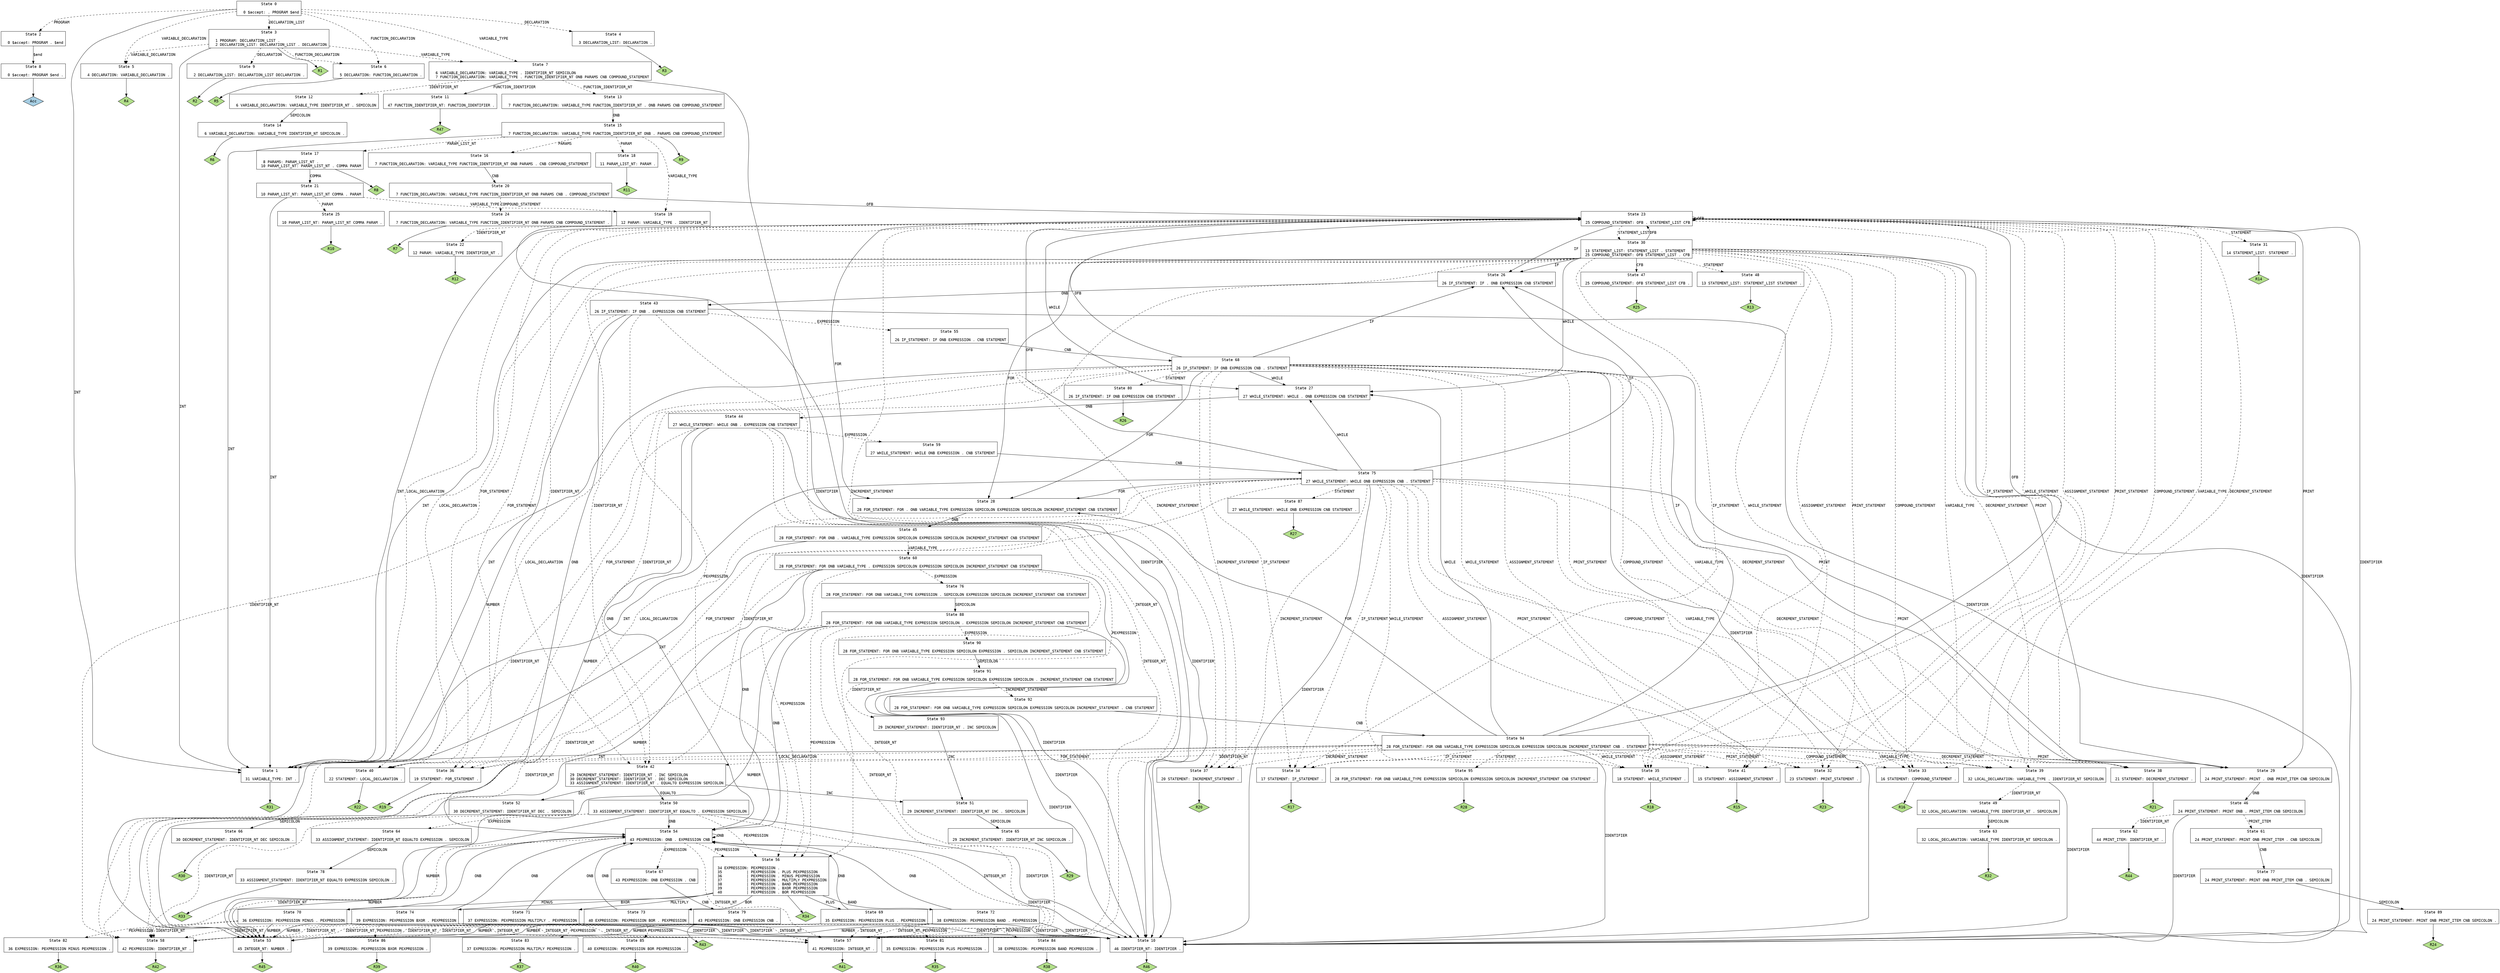// Generated by GNU Bison 3.5.1.
// Report bugs to <bug-bison@gnu.org>.
// Home page: <https://www.gnu.org/software/bison/>.

digraph "yacc.y"
{
  node [fontname = courier, shape = box, colorscheme = paired6]
  edge [fontname = courier]

  0 [label="State 0\n\l  0 $accept: . PROGRAM $end\l"]
  0 -> 1 [style=solid label="INT"]
  0 -> 2 [style=dashed label="PROGRAM"]
  0 -> 3 [style=dashed label="DECLARATION_LIST"]
  0 -> 4 [style=dashed label="DECLARATION"]
  0 -> 5 [style=dashed label="VARIABLE_DECLARATION"]
  0 -> 6 [style=dashed label="FUNCTION_DECLARATION"]
  0 -> 7 [style=dashed label="VARIABLE_TYPE"]
  1 [label="State 1\n\l 31 VARIABLE_TYPE: INT .\l"]
  1 -> "1R31" [style=solid]
 "1R31" [label="R31", fillcolor=3, shape=diamond, style=filled]
  2 [label="State 2\n\l  0 $accept: PROGRAM . $end\l"]
  2 -> 8 [style=solid label="$end"]
  3 [label="State 3\n\l  1 PROGRAM: DECLARATION_LIST .\l  2 DECLARATION_LIST: DECLARATION_LIST . DECLARATION\l"]
  3 -> 1 [style=solid label="INT"]
  3 -> 9 [style=dashed label="DECLARATION"]
  3 -> 5 [style=dashed label="VARIABLE_DECLARATION"]
  3 -> 6 [style=dashed label="FUNCTION_DECLARATION"]
  3 -> 7 [style=dashed label="VARIABLE_TYPE"]
  3 -> "3R1" [style=solid]
 "3R1" [label="R1", fillcolor=3, shape=diamond, style=filled]
  4 [label="State 4\n\l  3 DECLARATION_LIST: DECLARATION .\l"]
  4 -> "4R3" [style=solid]
 "4R3" [label="R3", fillcolor=3, shape=diamond, style=filled]
  5 [label="State 5\n\l  4 DECLARATION: VARIABLE_DECLARATION .\l"]
  5 -> "5R4" [style=solid]
 "5R4" [label="R4", fillcolor=3, shape=diamond, style=filled]
  6 [label="State 6\n\l  5 DECLARATION: FUNCTION_DECLARATION .\l"]
  6 -> "6R5" [style=solid]
 "6R5" [label="R5", fillcolor=3, shape=diamond, style=filled]
  7 [label="State 7\n\l  6 VARIABLE_DECLARATION: VARIABLE_TYPE . IDENTIFIER_NT SEMICOLON\l  7 FUNCTION_DECLARATION: VARIABLE_TYPE . FUNCTION_IDENTIFIER_NT ONB PARAMS CNB COMPOUND_STATEMENT\l"]
  7 -> 10 [style=solid label="IDENTIFIER"]
  7 -> 11 [style=solid label="FUNCTION_IDENTIFIER"]
  7 -> 12 [style=dashed label="IDENTIFIER_NT"]
  7 -> 13 [style=dashed label="FUNCTION_IDENTIFIER_NT"]
  8 [label="State 8\n\l  0 $accept: PROGRAM $end .\l"]
  8 -> "8R0" [style=solid]
 "8R0" [label="Acc", fillcolor=1, shape=diamond, style=filled]
  9 [label="State 9\n\l  2 DECLARATION_LIST: DECLARATION_LIST DECLARATION .\l"]
  9 -> "9R2" [style=solid]
 "9R2" [label="R2", fillcolor=3, shape=diamond, style=filled]
  10 [label="State 10\n\l 46 IDENTIFIER_NT: IDENTIFIER .\l"]
  10 -> "10R46" [style=solid]
 "10R46" [label="R46", fillcolor=3, shape=diamond, style=filled]
  11 [label="State 11\n\l 47 FUNCTION_IDENTIFIER_NT: FUNCTION_IDENTIFIER .\l"]
  11 -> "11R47" [style=solid]
 "11R47" [label="R47", fillcolor=3, shape=diamond, style=filled]
  12 [label="State 12\n\l  6 VARIABLE_DECLARATION: VARIABLE_TYPE IDENTIFIER_NT . SEMICOLON\l"]
  12 -> 14 [style=solid label="SEMICOLON"]
  13 [label="State 13\n\l  7 FUNCTION_DECLARATION: VARIABLE_TYPE FUNCTION_IDENTIFIER_NT . ONB PARAMS CNB COMPOUND_STATEMENT\l"]
  13 -> 15 [style=solid label="ONB"]
  14 [label="State 14\n\l  6 VARIABLE_DECLARATION: VARIABLE_TYPE IDENTIFIER_NT SEMICOLON .\l"]
  14 -> "14R6" [style=solid]
 "14R6" [label="R6", fillcolor=3, shape=diamond, style=filled]
  15 [label="State 15\n\l  7 FUNCTION_DECLARATION: VARIABLE_TYPE FUNCTION_IDENTIFIER_NT ONB . PARAMS CNB COMPOUND_STATEMENT\l"]
  15 -> 1 [style=solid label="INT"]
  15 -> 16 [style=dashed label="PARAMS"]
  15 -> 17 [style=dashed label="PARAM_LIST_NT"]
  15 -> 18 [style=dashed label="PARAM"]
  15 -> 19 [style=dashed label="VARIABLE_TYPE"]
  15 -> "15R9" [style=solid]
 "15R9" [label="R9", fillcolor=3, shape=diamond, style=filled]
  16 [label="State 16\n\l  7 FUNCTION_DECLARATION: VARIABLE_TYPE FUNCTION_IDENTIFIER_NT ONB PARAMS . CNB COMPOUND_STATEMENT\l"]
  16 -> 20 [style=solid label="CNB"]
  17 [label="State 17\n\l  8 PARAMS: PARAM_LIST_NT .\l 10 PARAM_LIST_NT: PARAM_LIST_NT . COMMA PARAM\l"]
  17 -> 21 [style=solid label="COMMA"]
  17 -> "17R8" [style=solid]
 "17R8" [label="R8", fillcolor=3, shape=diamond, style=filled]
  18 [label="State 18\n\l 11 PARAM_LIST_NT: PARAM .\l"]
  18 -> "18R11" [style=solid]
 "18R11" [label="R11", fillcolor=3, shape=diamond, style=filled]
  19 [label="State 19\n\l 12 PARAM: VARIABLE_TYPE . IDENTIFIER_NT\l"]
  19 -> 10 [style=solid label="IDENTIFIER"]
  19 -> 22 [style=dashed label="IDENTIFIER_NT"]
  20 [label="State 20\n\l  7 FUNCTION_DECLARATION: VARIABLE_TYPE FUNCTION_IDENTIFIER_NT ONB PARAMS CNB . COMPOUND_STATEMENT\l"]
  20 -> 23 [style=solid label="OFB"]
  20 -> 24 [style=dashed label="COMPOUND_STATEMENT"]
  21 [label="State 21\n\l 10 PARAM_LIST_NT: PARAM_LIST_NT COMMA . PARAM\l"]
  21 -> 1 [style=solid label="INT"]
  21 -> 25 [style=dashed label="PARAM"]
  21 -> 19 [style=dashed label="VARIABLE_TYPE"]
  22 [label="State 22\n\l 12 PARAM: VARIABLE_TYPE IDENTIFIER_NT .\l"]
  22 -> "22R12" [style=solid]
 "22R12" [label="R12", fillcolor=3, shape=diamond, style=filled]
  23 [label="State 23\n\l 25 COMPOUND_STATEMENT: OFB . STATEMENT_LIST CFB\l"]
  23 -> 1 [style=solid label="INT"]
  23 -> 10 [style=solid label="IDENTIFIER"]
  23 -> 23 [style=solid label="OFB"]
  23 -> 26 [style=solid label="IF"]
  23 -> 27 [style=solid label="WHILE"]
  23 -> 28 [style=solid label="FOR"]
  23 -> 29 [style=solid label="PRINT"]
  23 -> 30 [style=dashed label="STATEMENT_LIST"]
  23 -> 31 [style=dashed label="STATEMENT"]
  23 -> 32 [style=dashed label="PRINT_STATEMENT"]
  23 -> 33 [style=dashed label="COMPOUND_STATEMENT"]
  23 -> 34 [style=dashed label="IF_STATEMENT"]
  23 -> 35 [style=dashed label="WHILE_STATEMENT"]
  23 -> 36 [style=dashed label="FOR_STATEMENT"]
  23 -> 37 [style=dashed label="INCREMENT_STATEMENT"]
  23 -> 38 [style=dashed label="DECREMENT_STATEMENT"]
  23 -> 39 [style=dashed label="VARIABLE_TYPE"]
  23 -> 40 [style=dashed label="LOCAL_DECLARATION"]
  23 -> 41 [style=dashed label="ASSIGNMENT_STATEMENT"]
  23 -> 42 [style=dashed label="IDENTIFIER_NT"]
  24 [label="State 24\n\l  7 FUNCTION_DECLARATION: VARIABLE_TYPE FUNCTION_IDENTIFIER_NT ONB PARAMS CNB COMPOUND_STATEMENT .\l"]
  24 -> "24R7" [style=solid]
 "24R7" [label="R7", fillcolor=3, shape=diamond, style=filled]
  25 [label="State 25\n\l 10 PARAM_LIST_NT: PARAM_LIST_NT COMMA PARAM .\l"]
  25 -> "25R10" [style=solid]
 "25R10" [label="R10", fillcolor=3, shape=diamond, style=filled]
  26 [label="State 26\n\l 26 IF_STATEMENT: IF . ONB EXPRESSION CNB STATEMENT\l"]
  26 -> 43 [style=solid label="ONB"]
  27 [label="State 27\n\l 27 WHILE_STATEMENT: WHILE . ONB EXPRESSION CNB STATEMENT\l"]
  27 -> 44 [style=solid label="ONB"]
  28 [label="State 28\n\l 28 FOR_STATEMENT: FOR . ONB VARIABLE_TYPE EXPRESSION SEMICOLON EXPRESSION SEMICOLON INCREMENT_STATEMENT CNB STATEMENT\l"]
  28 -> 45 [style=solid label="ONB"]
  29 [label="State 29\n\l 24 PRINT_STATEMENT: PRINT . ONB PRINT_ITEM CNB SEMICOLON\l"]
  29 -> 46 [style=solid label="ONB"]
  30 [label="State 30\n\l 13 STATEMENT_LIST: STATEMENT_LIST . STATEMENT\l 25 COMPOUND_STATEMENT: OFB STATEMENT_LIST . CFB\l"]
  30 -> 1 [style=solid label="INT"]
  30 -> 10 [style=solid label="IDENTIFIER"]
  30 -> 23 [style=solid label="OFB"]
  30 -> 47 [style=solid label="CFB"]
  30 -> 26 [style=solid label="IF"]
  30 -> 27 [style=solid label="WHILE"]
  30 -> 28 [style=solid label="FOR"]
  30 -> 29 [style=solid label="PRINT"]
  30 -> 48 [style=dashed label="STATEMENT"]
  30 -> 32 [style=dashed label="PRINT_STATEMENT"]
  30 -> 33 [style=dashed label="COMPOUND_STATEMENT"]
  30 -> 34 [style=dashed label="IF_STATEMENT"]
  30 -> 35 [style=dashed label="WHILE_STATEMENT"]
  30 -> 36 [style=dashed label="FOR_STATEMENT"]
  30 -> 37 [style=dashed label="INCREMENT_STATEMENT"]
  30 -> 38 [style=dashed label="DECREMENT_STATEMENT"]
  30 -> 39 [style=dashed label="VARIABLE_TYPE"]
  30 -> 40 [style=dashed label="LOCAL_DECLARATION"]
  30 -> 41 [style=dashed label="ASSIGNMENT_STATEMENT"]
  30 -> 42 [style=dashed label="IDENTIFIER_NT"]
  31 [label="State 31\n\l 14 STATEMENT_LIST: STATEMENT .\l"]
  31 -> "31R14" [style=solid]
 "31R14" [label="R14", fillcolor=3, shape=diamond, style=filled]
  32 [label="State 32\n\l 23 STATEMENT: PRINT_STATEMENT .\l"]
  32 -> "32R23" [style=solid]
 "32R23" [label="R23", fillcolor=3, shape=diamond, style=filled]
  33 [label="State 33\n\l 16 STATEMENT: COMPOUND_STATEMENT .\l"]
  33 -> "33R16" [style=solid]
 "33R16" [label="R16", fillcolor=3, shape=diamond, style=filled]
  34 [label="State 34\n\l 17 STATEMENT: IF_STATEMENT .\l"]
  34 -> "34R17" [style=solid]
 "34R17" [label="R17", fillcolor=3, shape=diamond, style=filled]
  35 [label="State 35\n\l 18 STATEMENT: WHILE_STATEMENT .\l"]
  35 -> "35R18" [style=solid]
 "35R18" [label="R18", fillcolor=3, shape=diamond, style=filled]
  36 [label="State 36\n\l 19 STATEMENT: FOR_STATEMENT .\l"]
  36 -> "36R19" [style=solid]
 "36R19" [label="R19", fillcolor=3, shape=diamond, style=filled]
  37 [label="State 37\n\l 20 STATEMENT: INCREMENT_STATEMENT .\l"]
  37 -> "37R20" [style=solid]
 "37R20" [label="R20", fillcolor=3, shape=diamond, style=filled]
  38 [label="State 38\n\l 21 STATEMENT: DECREMENT_STATEMENT .\l"]
  38 -> "38R21" [style=solid]
 "38R21" [label="R21", fillcolor=3, shape=diamond, style=filled]
  39 [label="State 39\n\l 32 LOCAL_DECLARATION: VARIABLE_TYPE . IDENTIFIER_NT SEMICOLON\l"]
  39 -> 10 [style=solid label="IDENTIFIER"]
  39 -> 49 [style=dashed label="IDENTIFIER_NT"]
  40 [label="State 40\n\l 22 STATEMENT: LOCAL_DECLARATION .\l"]
  40 -> "40R22" [style=solid]
 "40R22" [label="R22", fillcolor=3, shape=diamond, style=filled]
  41 [label="State 41\n\l 15 STATEMENT: ASSIGNMENT_STATEMENT .\l"]
  41 -> "41R15" [style=solid]
 "41R15" [label="R15", fillcolor=3, shape=diamond, style=filled]
  42 [label="State 42\n\l 29 INCREMENT_STATEMENT: IDENTIFIER_NT . INC SEMICOLON\l 30 DECREMENT_STATEMENT: IDENTIFIER_NT . DEC SEMICOLON\l 33 ASSIGNMENT_STATEMENT: IDENTIFIER_NT . EQUALTO EXPRESSION SEMICOLON\l"]
  42 -> 50 [style=solid label="EQUALTO"]
  42 -> 51 [style=solid label="INC"]
  42 -> 52 [style=solid label="DEC"]
  43 [label="State 43\n\l 26 IF_STATEMENT: IF ONB . EXPRESSION CNB STATEMENT\l"]
  43 -> 10 [style=solid label="IDENTIFIER"]
  43 -> 53 [style=solid label="NUMBER"]
  43 -> 54 [style=solid label="ONB"]
  43 -> 55 [style=dashed label="EXPRESSION"]
  43 -> 56 [style=dashed label="PEXPRESSION"]
  43 -> 57 [style=dashed label="INTEGER_NT"]
  43 -> 58 [style=dashed label="IDENTIFIER_NT"]
  44 [label="State 44\n\l 27 WHILE_STATEMENT: WHILE ONB . EXPRESSION CNB STATEMENT\l"]
  44 -> 10 [style=solid label="IDENTIFIER"]
  44 -> 53 [style=solid label="NUMBER"]
  44 -> 54 [style=solid label="ONB"]
  44 -> 59 [style=dashed label="EXPRESSION"]
  44 -> 56 [style=dashed label="PEXPRESSION"]
  44 -> 57 [style=dashed label="INTEGER_NT"]
  44 -> 58 [style=dashed label="IDENTIFIER_NT"]
  45 [label="State 45\n\l 28 FOR_STATEMENT: FOR ONB . VARIABLE_TYPE EXPRESSION SEMICOLON EXPRESSION SEMICOLON INCREMENT_STATEMENT CNB STATEMENT\l"]
  45 -> 1 [style=solid label="INT"]
  45 -> 60 [style=dashed label="VARIABLE_TYPE"]
  46 [label="State 46\n\l 24 PRINT_STATEMENT: PRINT ONB . PRINT_ITEM CNB SEMICOLON\l"]
  46 -> 10 [style=solid label="IDENTIFIER"]
  46 -> 61 [style=dashed label="PRINT_ITEM"]
  46 -> 62 [style=dashed label="IDENTIFIER_NT"]
  47 [label="State 47\n\l 25 COMPOUND_STATEMENT: OFB STATEMENT_LIST CFB .\l"]
  47 -> "47R25" [style=solid]
 "47R25" [label="R25", fillcolor=3, shape=diamond, style=filled]
  48 [label="State 48\n\l 13 STATEMENT_LIST: STATEMENT_LIST STATEMENT .\l"]
  48 -> "48R13" [style=solid]
 "48R13" [label="R13", fillcolor=3, shape=diamond, style=filled]
  49 [label="State 49\n\l 32 LOCAL_DECLARATION: VARIABLE_TYPE IDENTIFIER_NT . SEMICOLON\l"]
  49 -> 63 [style=solid label="SEMICOLON"]
  50 [label="State 50\n\l 33 ASSIGNMENT_STATEMENT: IDENTIFIER_NT EQUALTO . EXPRESSION SEMICOLON\l"]
  50 -> 10 [style=solid label="IDENTIFIER"]
  50 -> 53 [style=solid label="NUMBER"]
  50 -> 54 [style=solid label="ONB"]
  50 -> 64 [style=dashed label="EXPRESSION"]
  50 -> 56 [style=dashed label="PEXPRESSION"]
  50 -> 57 [style=dashed label="INTEGER_NT"]
  50 -> 58 [style=dashed label="IDENTIFIER_NT"]
  51 [label="State 51\n\l 29 INCREMENT_STATEMENT: IDENTIFIER_NT INC . SEMICOLON\l"]
  51 -> 65 [style=solid label="SEMICOLON"]
  52 [label="State 52\n\l 30 DECREMENT_STATEMENT: IDENTIFIER_NT DEC . SEMICOLON\l"]
  52 -> 66 [style=solid label="SEMICOLON"]
  53 [label="State 53\n\l 45 INTEGER_NT: NUMBER .\l"]
  53 -> "53R45" [style=solid]
 "53R45" [label="R45", fillcolor=3, shape=diamond, style=filled]
  54 [label="State 54\n\l 43 PEXPRESSION: ONB . EXPRESSION CNB\l"]
  54 -> 10 [style=solid label="IDENTIFIER"]
  54 -> 53 [style=solid label="NUMBER"]
  54 -> 54 [style=solid label="ONB"]
  54 -> 67 [style=dashed label="EXPRESSION"]
  54 -> 56 [style=dashed label="PEXPRESSION"]
  54 -> 57 [style=dashed label="INTEGER_NT"]
  54 -> 58 [style=dashed label="IDENTIFIER_NT"]
  55 [label="State 55\n\l 26 IF_STATEMENT: IF ONB EXPRESSION . CNB STATEMENT\l"]
  55 -> 68 [style=solid label="CNB"]
  56 [label="State 56\n\l 34 EXPRESSION: PEXPRESSION .\l 35           | PEXPRESSION . PLUS PEXPRESSION\l 36           | PEXPRESSION . MINUS PEXPRESSION\l 37           | PEXPRESSION . MULTIPLY PEXPRESSION\l 38           | PEXPRESSION . BAND PEXPRESSION\l 39           | PEXPRESSION . BXOR PEXPRESSION\l 40           | PEXPRESSION . BOR PEXPRESSION\l"]
  56 -> 69 [style=solid label="PLUS"]
  56 -> 70 [style=solid label="MINUS"]
  56 -> 71 [style=solid label="MULTIPLY"]
  56 -> 72 [style=solid label="BAND"]
  56 -> 73 [style=solid label="BOR"]
  56 -> 74 [style=solid label="BXOR"]
  56 -> "56R34" [style=solid]
 "56R34" [label="R34", fillcolor=3, shape=diamond, style=filled]
  57 [label="State 57\n\l 41 PEXPRESSION: INTEGER_NT .\l"]
  57 -> "57R41" [style=solid]
 "57R41" [label="R41", fillcolor=3, shape=diamond, style=filled]
  58 [label="State 58\n\l 42 PEXPRESSION: IDENTIFIER_NT .\l"]
  58 -> "58R42" [style=solid]
 "58R42" [label="R42", fillcolor=3, shape=diamond, style=filled]
  59 [label="State 59\n\l 27 WHILE_STATEMENT: WHILE ONB EXPRESSION . CNB STATEMENT\l"]
  59 -> 75 [style=solid label="CNB"]
  60 [label="State 60\n\l 28 FOR_STATEMENT: FOR ONB VARIABLE_TYPE . EXPRESSION SEMICOLON EXPRESSION SEMICOLON INCREMENT_STATEMENT CNB STATEMENT\l"]
  60 -> 10 [style=solid label="IDENTIFIER"]
  60 -> 53 [style=solid label="NUMBER"]
  60 -> 54 [style=solid label="ONB"]
  60 -> 76 [style=dashed label="EXPRESSION"]
  60 -> 56 [style=dashed label="PEXPRESSION"]
  60 -> 57 [style=dashed label="INTEGER_NT"]
  60 -> 58 [style=dashed label="IDENTIFIER_NT"]
  61 [label="State 61\n\l 24 PRINT_STATEMENT: PRINT ONB PRINT_ITEM . CNB SEMICOLON\l"]
  61 -> 77 [style=solid label="CNB"]
  62 [label="State 62\n\l 44 PRINT_ITEM: IDENTIFIER_NT .\l"]
  62 -> "62R44" [style=solid]
 "62R44" [label="R44", fillcolor=3, shape=diamond, style=filled]
  63 [label="State 63\n\l 32 LOCAL_DECLARATION: VARIABLE_TYPE IDENTIFIER_NT SEMICOLON .\l"]
  63 -> "63R32" [style=solid]
 "63R32" [label="R32", fillcolor=3, shape=diamond, style=filled]
  64 [label="State 64\n\l 33 ASSIGNMENT_STATEMENT: IDENTIFIER_NT EQUALTO EXPRESSION . SEMICOLON\l"]
  64 -> 78 [style=solid label="SEMICOLON"]
  65 [label="State 65\n\l 29 INCREMENT_STATEMENT: IDENTIFIER_NT INC SEMICOLON .\l"]
  65 -> "65R29" [style=solid]
 "65R29" [label="R29", fillcolor=3, shape=diamond, style=filled]
  66 [label="State 66\n\l 30 DECREMENT_STATEMENT: IDENTIFIER_NT DEC SEMICOLON .\l"]
  66 -> "66R30" [style=solid]
 "66R30" [label="R30", fillcolor=3, shape=diamond, style=filled]
  67 [label="State 67\n\l 43 PEXPRESSION: ONB EXPRESSION . CNB\l"]
  67 -> 79 [style=solid label="CNB"]
  68 [label="State 68\n\l 26 IF_STATEMENT: IF ONB EXPRESSION CNB . STATEMENT\l"]
  68 -> 1 [style=solid label="INT"]
  68 -> 10 [style=solid label="IDENTIFIER"]
  68 -> 23 [style=solid label="OFB"]
  68 -> 26 [style=solid label="IF"]
  68 -> 27 [style=solid label="WHILE"]
  68 -> 28 [style=solid label="FOR"]
  68 -> 29 [style=solid label="PRINT"]
  68 -> 80 [style=dashed label="STATEMENT"]
  68 -> 32 [style=dashed label="PRINT_STATEMENT"]
  68 -> 33 [style=dashed label="COMPOUND_STATEMENT"]
  68 -> 34 [style=dashed label="IF_STATEMENT"]
  68 -> 35 [style=dashed label="WHILE_STATEMENT"]
  68 -> 36 [style=dashed label="FOR_STATEMENT"]
  68 -> 37 [style=dashed label="INCREMENT_STATEMENT"]
  68 -> 38 [style=dashed label="DECREMENT_STATEMENT"]
  68 -> 39 [style=dashed label="VARIABLE_TYPE"]
  68 -> 40 [style=dashed label="LOCAL_DECLARATION"]
  68 -> 41 [style=dashed label="ASSIGNMENT_STATEMENT"]
  68 -> 42 [style=dashed label="IDENTIFIER_NT"]
  69 [label="State 69\n\l 35 EXPRESSION: PEXPRESSION PLUS . PEXPRESSION\l"]
  69 -> 10 [style=solid label="IDENTIFIER"]
  69 -> 53 [style=solid label="NUMBER"]
  69 -> 54 [style=solid label="ONB"]
  69 -> 81 [style=dashed label="PEXPRESSION"]
  69 -> 57 [style=dashed label="INTEGER_NT"]
  69 -> 58 [style=dashed label="IDENTIFIER_NT"]
  70 [label="State 70\n\l 36 EXPRESSION: PEXPRESSION MINUS . PEXPRESSION\l"]
  70 -> 10 [style=solid label="IDENTIFIER"]
  70 -> 53 [style=solid label="NUMBER"]
  70 -> 54 [style=solid label="ONB"]
  70 -> 82 [style=dashed label="PEXPRESSION"]
  70 -> 57 [style=dashed label="INTEGER_NT"]
  70 -> 58 [style=dashed label="IDENTIFIER_NT"]
  71 [label="State 71\n\l 37 EXPRESSION: PEXPRESSION MULTIPLY . PEXPRESSION\l"]
  71 -> 10 [style=solid label="IDENTIFIER"]
  71 -> 53 [style=solid label="NUMBER"]
  71 -> 54 [style=solid label="ONB"]
  71 -> 83 [style=dashed label="PEXPRESSION"]
  71 -> 57 [style=dashed label="INTEGER_NT"]
  71 -> 58 [style=dashed label="IDENTIFIER_NT"]
  72 [label="State 72\n\l 38 EXPRESSION: PEXPRESSION BAND . PEXPRESSION\l"]
  72 -> 10 [style=solid label="IDENTIFIER"]
  72 -> 53 [style=solid label="NUMBER"]
  72 -> 54 [style=solid label="ONB"]
  72 -> 84 [style=dashed label="PEXPRESSION"]
  72 -> 57 [style=dashed label="INTEGER_NT"]
  72 -> 58 [style=dashed label="IDENTIFIER_NT"]
  73 [label="State 73\n\l 40 EXPRESSION: PEXPRESSION BOR . PEXPRESSION\l"]
  73 -> 10 [style=solid label="IDENTIFIER"]
  73 -> 53 [style=solid label="NUMBER"]
  73 -> 54 [style=solid label="ONB"]
  73 -> 85 [style=dashed label="PEXPRESSION"]
  73 -> 57 [style=dashed label="INTEGER_NT"]
  73 -> 58 [style=dashed label="IDENTIFIER_NT"]
  74 [label="State 74\n\l 39 EXPRESSION: PEXPRESSION BXOR . PEXPRESSION\l"]
  74 -> 10 [style=solid label="IDENTIFIER"]
  74 -> 53 [style=solid label="NUMBER"]
  74 -> 54 [style=solid label="ONB"]
  74 -> 86 [style=dashed label="PEXPRESSION"]
  74 -> 57 [style=dashed label="INTEGER_NT"]
  74 -> 58 [style=dashed label="IDENTIFIER_NT"]
  75 [label="State 75\n\l 27 WHILE_STATEMENT: WHILE ONB EXPRESSION CNB . STATEMENT\l"]
  75 -> 1 [style=solid label="INT"]
  75 -> 10 [style=solid label="IDENTIFIER"]
  75 -> 23 [style=solid label="OFB"]
  75 -> 26 [style=solid label="IF"]
  75 -> 27 [style=solid label="WHILE"]
  75 -> 28 [style=solid label="FOR"]
  75 -> 29 [style=solid label="PRINT"]
  75 -> 87 [style=dashed label="STATEMENT"]
  75 -> 32 [style=dashed label="PRINT_STATEMENT"]
  75 -> 33 [style=dashed label="COMPOUND_STATEMENT"]
  75 -> 34 [style=dashed label="IF_STATEMENT"]
  75 -> 35 [style=dashed label="WHILE_STATEMENT"]
  75 -> 36 [style=dashed label="FOR_STATEMENT"]
  75 -> 37 [style=dashed label="INCREMENT_STATEMENT"]
  75 -> 38 [style=dashed label="DECREMENT_STATEMENT"]
  75 -> 39 [style=dashed label="VARIABLE_TYPE"]
  75 -> 40 [style=dashed label="LOCAL_DECLARATION"]
  75 -> 41 [style=dashed label="ASSIGNMENT_STATEMENT"]
  75 -> 42 [style=dashed label="IDENTIFIER_NT"]
  76 [label="State 76\n\l 28 FOR_STATEMENT: FOR ONB VARIABLE_TYPE EXPRESSION . SEMICOLON EXPRESSION SEMICOLON INCREMENT_STATEMENT CNB STATEMENT\l"]
  76 -> 88 [style=solid label="SEMICOLON"]
  77 [label="State 77\n\l 24 PRINT_STATEMENT: PRINT ONB PRINT_ITEM CNB . SEMICOLON\l"]
  77 -> 89 [style=solid label="SEMICOLON"]
  78 [label="State 78\n\l 33 ASSIGNMENT_STATEMENT: IDENTIFIER_NT EQUALTO EXPRESSION SEMICOLON .\l"]
  78 -> "78R33" [style=solid]
 "78R33" [label="R33", fillcolor=3, shape=diamond, style=filled]
  79 [label="State 79\n\l 43 PEXPRESSION: ONB EXPRESSION CNB .\l"]
  79 -> "79R43" [style=solid]
 "79R43" [label="R43", fillcolor=3, shape=diamond, style=filled]
  80 [label="State 80\n\l 26 IF_STATEMENT: IF ONB EXPRESSION CNB STATEMENT .\l"]
  80 -> "80R26" [style=solid]
 "80R26" [label="R26", fillcolor=3, shape=diamond, style=filled]
  81 [label="State 81\n\l 35 EXPRESSION: PEXPRESSION PLUS PEXPRESSION .\l"]
  81 -> "81R35" [style=solid]
 "81R35" [label="R35", fillcolor=3, shape=diamond, style=filled]
  82 [label="State 82\n\l 36 EXPRESSION: PEXPRESSION MINUS PEXPRESSION .\l"]
  82 -> "82R36" [style=solid]
 "82R36" [label="R36", fillcolor=3, shape=diamond, style=filled]
  83 [label="State 83\n\l 37 EXPRESSION: PEXPRESSION MULTIPLY PEXPRESSION .\l"]
  83 -> "83R37" [style=solid]
 "83R37" [label="R37", fillcolor=3, shape=diamond, style=filled]
  84 [label="State 84\n\l 38 EXPRESSION: PEXPRESSION BAND PEXPRESSION .\l"]
  84 -> "84R38" [style=solid]
 "84R38" [label="R38", fillcolor=3, shape=diamond, style=filled]
  85 [label="State 85\n\l 40 EXPRESSION: PEXPRESSION BOR PEXPRESSION .\l"]
  85 -> "85R40" [style=solid]
 "85R40" [label="R40", fillcolor=3, shape=diamond, style=filled]
  86 [label="State 86\n\l 39 EXPRESSION: PEXPRESSION BXOR PEXPRESSION .\l"]
  86 -> "86R39" [style=solid]
 "86R39" [label="R39", fillcolor=3, shape=diamond, style=filled]
  87 [label="State 87\n\l 27 WHILE_STATEMENT: WHILE ONB EXPRESSION CNB STATEMENT .\l"]
  87 -> "87R27" [style=solid]
 "87R27" [label="R27", fillcolor=3, shape=diamond, style=filled]
  88 [label="State 88\n\l 28 FOR_STATEMENT: FOR ONB VARIABLE_TYPE EXPRESSION SEMICOLON . EXPRESSION SEMICOLON INCREMENT_STATEMENT CNB STATEMENT\l"]
  88 -> 10 [style=solid label="IDENTIFIER"]
  88 -> 53 [style=solid label="NUMBER"]
  88 -> 54 [style=solid label="ONB"]
  88 -> 90 [style=dashed label="EXPRESSION"]
  88 -> 56 [style=dashed label="PEXPRESSION"]
  88 -> 57 [style=dashed label="INTEGER_NT"]
  88 -> 58 [style=dashed label="IDENTIFIER_NT"]
  89 [label="State 89\n\l 24 PRINT_STATEMENT: PRINT ONB PRINT_ITEM CNB SEMICOLON .\l"]
  89 -> "89R24" [style=solid]
 "89R24" [label="R24", fillcolor=3, shape=diamond, style=filled]
  90 [label="State 90\n\l 28 FOR_STATEMENT: FOR ONB VARIABLE_TYPE EXPRESSION SEMICOLON EXPRESSION . SEMICOLON INCREMENT_STATEMENT CNB STATEMENT\l"]
  90 -> 91 [style=solid label="SEMICOLON"]
  91 [label="State 91\n\l 28 FOR_STATEMENT: FOR ONB VARIABLE_TYPE EXPRESSION SEMICOLON EXPRESSION SEMICOLON . INCREMENT_STATEMENT CNB STATEMENT\l"]
  91 -> 10 [style=solid label="IDENTIFIER"]
  91 -> 92 [style=dashed label="INCREMENT_STATEMENT"]
  91 -> 93 [style=dashed label="IDENTIFIER_NT"]
  92 [label="State 92\n\l 28 FOR_STATEMENT: FOR ONB VARIABLE_TYPE EXPRESSION SEMICOLON EXPRESSION SEMICOLON INCREMENT_STATEMENT . CNB STATEMENT\l"]
  92 -> 94 [style=solid label="CNB"]
  93 [label="State 93\n\l 29 INCREMENT_STATEMENT: IDENTIFIER_NT . INC SEMICOLON\l"]
  93 -> 51 [style=solid label="INC"]
  94 [label="State 94\n\l 28 FOR_STATEMENT: FOR ONB VARIABLE_TYPE EXPRESSION SEMICOLON EXPRESSION SEMICOLON INCREMENT_STATEMENT CNB . STATEMENT\l"]
  94 -> 1 [style=solid label="INT"]
  94 -> 10 [style=solid label="IDENTIFIER"]
  94 -> 23 [style=solid label="OFB"]
  94 -> 26 [style=solid label="IF"]
  94 -> 27 [style=solid label="WHILE"]
  94 -> 28 [style=solid label="FOR"]
  94 -> 29 [style=solid label="PRINT"]
  94 -> 95 [style=dashed label="STATEMENT"]
  94 -> 32 [style=dashed label="PRINT_STATEMENT"]
  94 -> 33 [style=dashed label="COMPOUND_STATEMENT"]
  94 -> 34 [style=dashed label="IF_STATEMENT"]
  94 -> 35 [style=dashed label="WHILE_STATEMENT"]
  94 -> 36 [style=dashed label="FOR_STATEMENT"]
  94 -> 37 [style=dashed label="INCREMENT_STATEMENT"]
  94 -> 38 [style=dashed label="DECREMENT_STATEMENT"]
  94 -> 39 [style=dashed label="VARIABLE_TYPE"]
  94 -> 40 [style=dashed label="LOCAL_DECLARATION"]
  94 -> 41 [style=dashed label="ASSIGNMENT_STATEMENT"]
  94 -> 42 [style=dashed label="IDENTIFIER_NT"]
  95 [label="State 95\n\l 28 FOR_STATEMENT: FOR ONB VARIABLE_TYPE EXPRESSION SEMICOLON EXPRESSION SEMICOLON INCREMENT_STATEMENT CNB STATEMENT .\l"]
  95 -> "95R28" [style=solid]
 "95R28" [label="R28", fillcolor=3, shape=diamond, style=filled]
}
